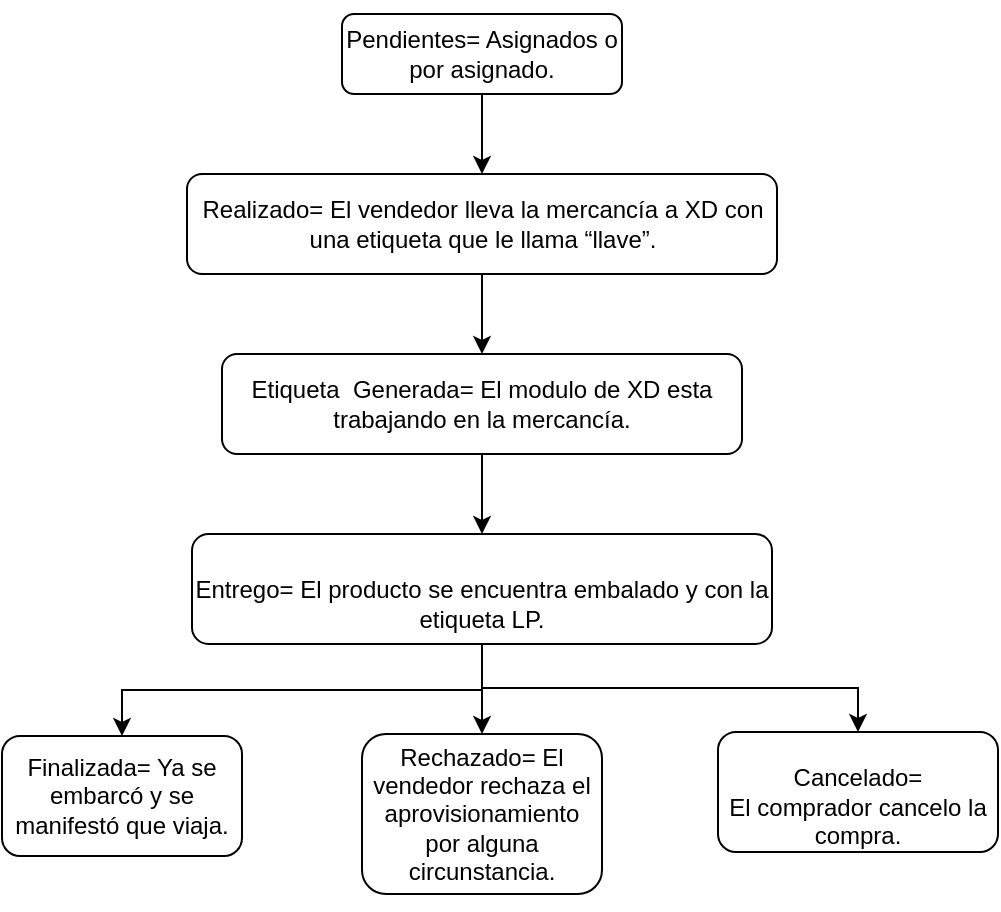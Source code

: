 <mxfile version="20.0.4" type="device"><diagram id="C5RBs43oDa-KdzZeNtuy" name="Page-1"><mxGraphModel dx="1695" dy="482" grid="1" gridSize="10" guides="1" tooltips="1" connect="1" arrows="1" fold="1" page="1" pageScale="1" pageWidth="827" pageHeight="1169" math="0" shadow="0"><root><mxCell id="WIyWlLk6GJQsqaUBKTNV-0"/><mxCell id="WIyWlLk6GJQsqaUBKTNV-1" parent="WIyWlLk6GJQsqaUBKTNV-0"/><mxCell id="WllmoqiQ-EObXZ1IzUx5-1" value="" style="edgeStyle=orthogonalEdgeStyle;rounded=0;orthogonalLoop=1;jettySize=auto;html=1;" edge="1" parent="WIyWlLk6GJQsqaUBKTNV-1" source="WIyWlLk6GJQsqaUBKTNV-3" target="WllmoqiQ-EObXZ1IzUx5-0"><mxGeometry relative="1" as="geometry"/></mxCell><mxCell id="WIyWlLk6GJQsqaUBKTNV-3" value="&lt;p class=&quot;MsoNormal&quot;&gt;&lt;span lang=&quot;ES&quot;&gt;&lt;font style=&quot;vertical-align: inherit;&quot;&gt;&lt;font style=&quot;vertical-align: inherit;&quot;&gt;Pendientes= Asignados o por asignado.&lt;/font&gt;&lt;/font&gt;&lt;/span&gt;&lt;/p&gt;" style="rounded=1;whiteSpace=wrap;html=1;fontSize=12;glass=0;strokeWidth=1;shadow=0;" parent="WIyWlLk6GJQsqaUBKTNV-1" vertex="1"><mxGeometry x="160" y="80" width="140" height="40" as="geometry"/></mxCell><mxCell id="WllmoqiQ-EObXZ1IzUx5-3" value="" style="edgeStyle=orthogonalEdgeStyle;rounded=0;orthogonalLoop=1;jettySize=auto;html=1;" edge="1" parent="WIyWlLk6GJQsqaUBKTNV-1" source="WllmoqiQ-EObXZ1IzUx5-0" target="WllmoqiQ-EObXZ1IzUx5-2"><mxGeometry relative="1" as="geometry"/></mxCell><mxCell id="WllmoqiQ-EObXZ1IzUx5-0" value="&lt;span style=&quot;background-color: initial;&quot;&gt;&lt;font style=&quot;vertical-align: inherit;&quot;&gt;&lt;font style=&quot;vertical-align: inherit;&quot;&gt;&lt;font style=&quot;vertical-align: inherit;&quot;&gt;&lt;font style=&quot;vertical-align: inherit;&quot;&gt;&lt;font style=&quot;vertical-align: inherit;&quot;&gt;&lt;font style=&quot;vertical-align: inherit;&quot;&gt;Realizado=&lt;/font&gt;&lt;/font&gt;&lt;/font&gt;&lt;/font&gt;&lt;/font&gt;&lt;/font&gt;&lt;/span&gt;&lt;span style=&quot;background-color: initial;&quot;&gt;&lt;font style=&quot;vertical-align: inherit;&quot;&gt;&lt;font style=&quot;vertical-align: inherit;&quot;&gt; El vendedor lleva la mercancía a XD con una etiqueta que le llama “llave”.&lt;/font&gt;&lt;/font&gt;&lt;/span&gt;&lt;span style=&quot;background-color: initial;&quot;&gt;&lt;font style=&quot;vertical-align: inherit;&quot;&gt;&lt;font style=&quot;vertical-align: inherit;&quot;&gt;&lt;font style=&quot;vertical-align: inherit;&quot;&gt;&lt;font style=&quot;vertical-align: inherit;&quot;&gt;&lt;br&gt;&lt;/font&gt;&lt;/font&gt;&lt;/font&gt;&lt;/font&gt;&lt;/span&gt;" style="whiteSpace=wrap;html=1;rounded=1;glass=0;strokeWidth=1;shadow=0;" vertex="1" parent="WIyWlLk6GJQsqaUBKTNV-1"><mxGeometry x="82.5" y="160" width="295" height="50" as="geometry"/></mxCell><mxCell id="WllmoqiQ-EObXZ1IzUx5-5" value="" style="edgeStyle=orthogonalEdgeStyle;rounded=0;orthogonalLoop=1;jettySize=auto;html=1;" edge="1" parent="WIyWlLk6GJQsqaUBKTNV-1" source="WllmoqiQ-EObXZ1IzUx5-2" target="WllmoqiQ-EObXZ1IzUx5-4"><mxGeometry relative="1" as="geometry"/></mxCell><mxCell id="WllmoqiQ-EObXZ1IzUx5-2" value="&lt;span lang=&quot;ES&quot;&gt;&lt;font style=&quot;vertical-align: inherit;&quot;&gt;&lt;font style=&quot;vertical-align: inherit;&quot;&gt;&lt;font style=&quot;vertical-align: inherit;&quot;&gt;&lt;font style=&quot;vertical-align: inherit;&quot;&gt;&lt;font style=&quot;vertical-align: inherit;&quot;&gt;&lt;font style=&quot;vertical-align: inherit;&quot;&gt;Etiqueta&amp;nbsp; &lt;/font&gt;&lt;/font&gt;&lt;/font&gt;&lt;/font&gt;&lt;/font&gt;&lt;/font&gt;&lt;font style=&quot;vertical-align: inherit;&quot;&gt;&lt;font style=&quot;vertical-align: inherit;&quot;&gt;&lt;font style=&quot;vertical-align: inherit;&quot;&gt;&lt;font style=&quot;vertical-align: inherit;&quot;&gt;&lt;font style=&quot;vertical-align: inherit;&quot;&gt;&lt;font style=&quot;vertical-align: inherit;&quot;&gt;Generada= El modulo de XD esta trabajando en la mercancía.&lt;/font&gt;&lt;/font&gt;&lt;/font&gt;&lt;/font&gt;&lt;/font&gt;&lt;/font&gt;&lt;/span&gt;" style="whiteSpace=wrap;html=1;rounded=1;glass=0;strokeWidth=1;shadow=0;" vertex="1" parent="WIyWlLk6GJQsqaUBKTNV-1"><mxGeometry x="100" y="250" width="260" height="50" as="geometry"/></mxCell><mxCell id="WllmoqiQ-EObXZ1IzUx5-7" value="" style="edgeStyle=orthogonalEdgeStyle;rounded=0;orthogonalLoop=1;jettySize=auto;html=1;" edge="1" parent="WIyWlLk6GJQsqaUBKTNV-1" source="WllmoqiQ-EObXZ1IzUx5-4" target="WllmoqiQ-EObXZ1IzUx5-6"><mxGeometry relative="1" as="geometry"/></mxCell><mxCell id="WllmoqiQ-EObXZ1IzUx5-9" value="" style="edgeStyle=orthogonalEdgeStyle;rounded=0;orthogonalLoop=1;jettySize=auto;html=1;" edge="1" parent="WIyWlLk6GJQsqaUBKTNV-1" source="WllmoqiQ-EObXZ1IzUx5-4" target="WllmoqiQ-EObXZ1IzUx5-8"><mxGeometry relative="1" as="geometry"/></mxCell><mxCell id="WllmoqiQ-EObXZ1IzUx5-11" value="" style="edgeStyle=orthogonalEdgeStyle;rounded=0;orthogonalLoop=1;jettySize=auto;html=1;" edge="1" parent="WIyWlLk6GJQsqaUBKTNV-1" source="WllmoqiQ-EObXZ1IzUx5-4" target="WllmoqiQ-EObXZ1IzUx5-10"><mxGeometry relative="1" as="geometry"/></mxCell><mxCell id="WllmoqiQ-EObXZ1IzUx5-4" value="&lt;br&gt;&lt;span style=&quot;background-color: initial;&quot;&gt;&lt;font style=&quot;vertical-align: inherit;&quot;&gt;&lt;font style=&quot;vertical-align: inherit;&quot;&gt;&lt;font style=&quot;vertical-align: inherit;&quot;&gt;&lt;font style=&quot;vertical-align: inherit;&quot;&gt;&lt;font style=&quot;vertical-align: inherit;&quot;&gt;&lt;font style=&quot;vertical-align: inherit;&quot;&gt;Entrego= El producto&lt;/font&gt;&lt;/font&gt;&lt;/font&gt;&lt;/font&gt;&lt;/font&gt;&lt;/font&gt;&lt;/span&gt;&lt;span style=&quot;background-color: initial;&quot;&gt;&lt;font style=&quot;vertical-align: inherit;&quot;&gt;&lt;font style=&quot;vertical-align: inherit;&quot;&gt;&lt;font style=&quot;vertical-align: inherit;&quot;&gt;&lt;font style=&quot;vertical-align: inherit;&quot;&gt; se encuentra embalado y con la etiqueta LP.&lt;/font&gt;&lt;/font&gt;&lt;/font&gt;&lt;/font&gt;&lt;/span&gt;" style="rounded=1;whiteSpace=wrap;html=1;glass=0;strokeWidth=1;shadow=0;" vertex="1" parent="WIyWlLk6GJQsqaUBKTNV-1"><mxGeometry x="85" y="340" width="290" height="55" as="geometry"/></mxCell><mxCell id="WllmoqiQ-EObXZ1IzUx5-6" value="&lt;span style=&quot;background-color: initial;&quot;&gt;&lt;font style=&quot;vertical-align: inherit;&quot;&gt;&lt;font style=&quot;vertical-align: inherit;&quot;&gt;&lt;font style=&quot;vertical-align: inherit;&quot;&gt;&lt;font style=&quot;vertical-align: inherit;&quot;&gt;Finalizada= Ya se &lt;/font&gt;&lt;/font&gt;&lt;/font&gt;&lt;/font&gt;&lt;/span&gt;&lt;span style=&quot;background-color: initial;&quot;&gt;&lt;font style=&quot;vertical-align: inherit;&quot;&gt;&lt;font style=&quot;vertical-align: inherit;&quot;&gt;embarcó y se manifestó que viaja.&lt;/font&gt;&lt;/font&gt;&lt;/span&gt;&lt;span style=&quot;background-color: initial;&quot;&gt;&lt;font style=&quot;vertical-align: inherit;&quot;&gt;&lt;font style=&quot;vertical-align: inherit;&quot;&gt;&lt;br&gt;&lt;/font&gt;&lt;/font&gt;&lt;/span&gt;" style="whiteSpace=wrap;html=1;rounded=1;glass=0;strokeWidth=1;shadow=0;" vertex="1" parent="WIyWlLk6GJQsqaUBKTNV-1"><mxGeometry x="-10" y="441" width="120" height="60" as="geometry"/></mxCell><mxCell id="WllmoqiQ-EObXZ1IzUx5-8" value="&lt;p class=&quot;MsoNormal&quot;&gt;&lt;span lang=&quot;ES&quot;&gt;&lt;font style=&quot;vertical-align: inherit;&quot;&gt;&lt;font style=&quot;vertical-align: inherit;&quot;&gt;Rechazado= El vendedor rechaza el aprovisionamiento por alguna circunstancia.&lt;/font&gt;&lt;/font&gt;&lt;/span&gt;&lt;/p&gt;" style="whiteSpace=wrap;html=1;rounded=1;glass=0;strokeWidth=1;shadow=0;" vertex="1" parent="WIyWlLk6GJQsqaUBKTNV-1"><mxGeometry x="170" y="440" width="120" height="80" as="geometry"/></mxCell><mxCell id="WllmoqiQ-EObXZ1IzUx5-10" value="&lt;br&gt;&lt;p class=&quot;MsoNormal&quot;&gt;&lt;span style=&quot;mso-ansi-language:ES&quot; lang=&quot;ES&quot;&gt;&lt;font style=&quot;vertical-align: inherit;&quot;&gt;&lt;font style=&quot;vertical-align: inherit;&quot;&gt;Cancelado= El&amp;nbsp;&lt;/font&gt;&lt;/font&gt;&lt;font style=&quot;vertical-align: inherit;&quot;&gt;&lt;font style=&quot;vertical-align: inherit;&quot;&gt;comprador cancelo la compra.&lt;/font&gt;&lt;/font&gt;&lt;/span&gt;&lt;/p&gt;" style="whiteSpace=wrap;html=1;rounded=1;glass=0;strokeWidth=1;shadow=0;" vertex="1" parent="WIyWlLk6GJQsqaUBKTNV-1"><mxGeometry x="348" y="439" width="140" height="60" as="geometry"/></mxCell></root></mxGraphModel></diagram></mxfile>